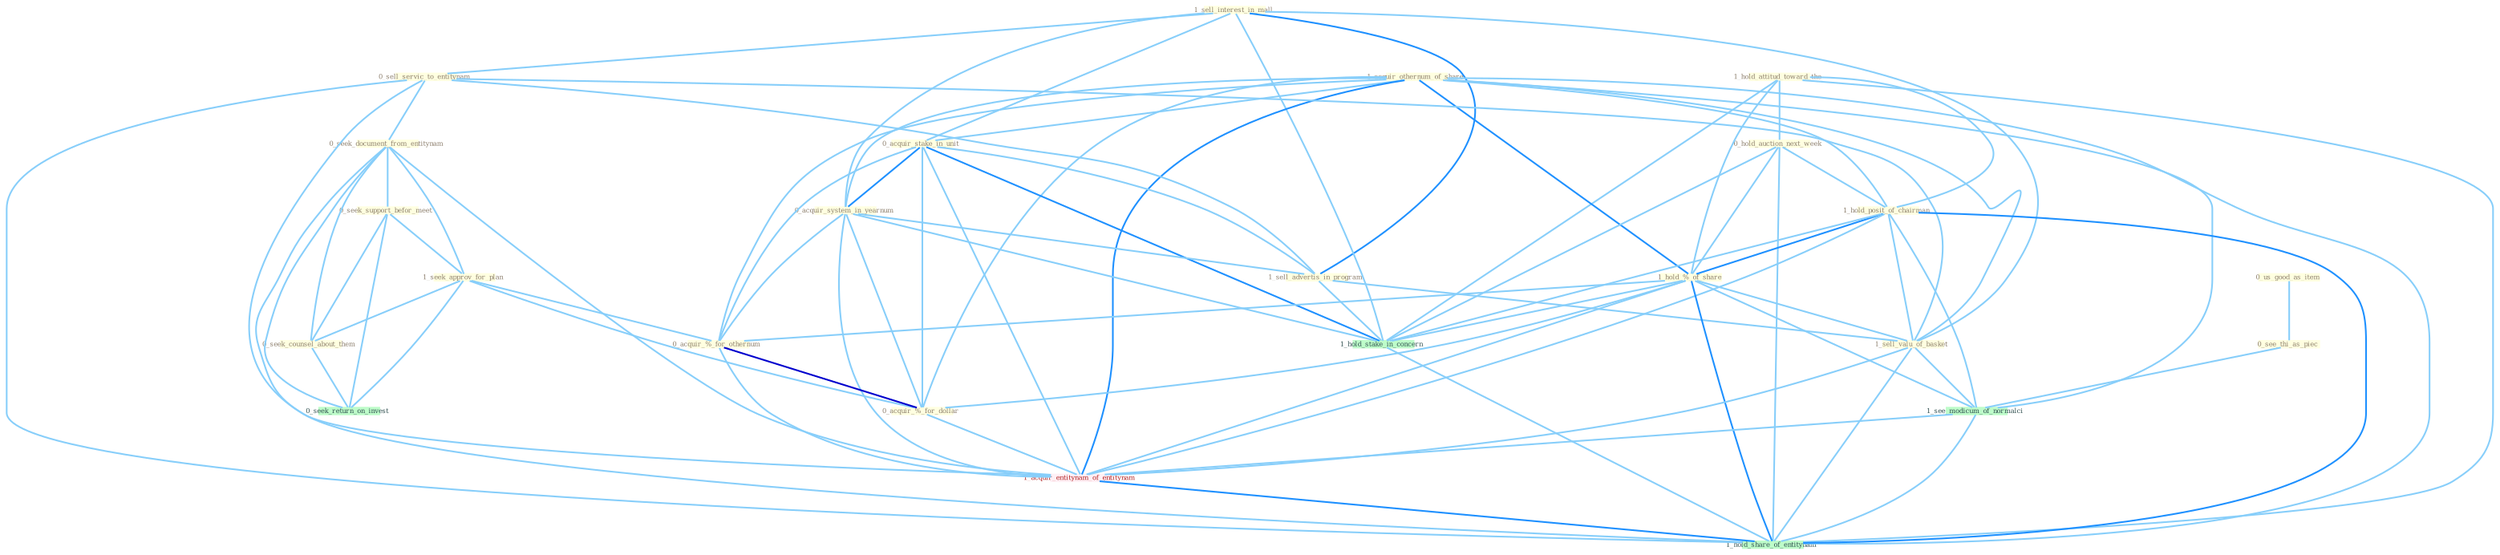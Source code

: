 Graph G{ 
    node
    [shape=polygon,style=filled,width=.5,height=.06,color="#BDFCC9",fixedsize=true,fontsize=4,
    fontcolor="#2f4f4f"];
    {node
    [color="#ffffe0", fontcolor="#8b7d6b"] "0_us_good_as_item " "1_sell_interest_in_mall " "1_hold_attitud_toward_the " "1_acquir_othernum_of_share " "0_see_thi_as_piec " "0_sell_servic_to_entitynam " "0_acquir_stake_in_unit " "0_seek_document_from_entitynam " "0_seek_support_befor_meet " "0_hold_auction_next_week " "0_acquir_system_in_yearnum " "1_seek_approv_for_plan " "1_hold_posit_of_chairman " "0_seek_counsel_about_them " "1_sell_advertis_in_program " "1_hold_%_of_share " "0_acquir_%_for_othernum " "0_acquir_%_for_dollar " "1_sell_valu_of_basket "}
{node [color="#fff0f5", fontcolor="#b22222"] "1_acquir_entitynam_of_entitynam "}
edge [color="#B0E2FF"];

	"0_us_good_as_item " -- "0_see_thi_as_piec " [w="1", color="#87cefa" ];
	"1_sell_interest_in_mall " -- "0_sell_servic_to_entitynam " [w="1", color="#87cefa" ];
	"1_sell_interest_in_mall " -- "0_acquir_stake_in_unit " [w="1", color="#87cefa" ];
	"1_sell_interest_in_mall " -- "0_acquir_system_in_yearnum " [w="1", color="#87cefa" ];
	"1_sell_interest_in_mall " -- "1_sell_advertis_in_program " [w="2", color="#1e90ff" , len=0.8];
	"1_sell_interest_in_mall " -- "1_sell_valu_of_basket " [w="1", color="#87cefa" ];
	"1_sell_interest_in_mall " -- "1_hold_stake_in_concern " [w="1", color="#87cefa" ];
	"1_hold_attitud_toward_the " -- "0_hold_auction_next_week " [w="1", color="#87cefa" ];
	"1_hold_attitud_toward_the " -- "1_hold_posit_of_chairman " [w="1", color="#87cefa" ];
	"1_hold_attitud_toward_the " -- "1_hold_%_of_share " [w="1", color="#87cefa" ];
	"1_hold_attitud_toward_the " -- "1_hold_stake_in_concern " [w="1", color="#87cefa" ];
	"1_hold_attitud_toward_the " -- "1_hold_share_of_entitynam " [w="1", color="#87cefa" ];
	"1_acquir_othernum_of_share " -- "0_acquir_stake_in_unit " [w="1", color="#87cefa" ];
	"1_acquir_othernum_of_share " -- "0_acquir_system_in_yearnum " [w="1", color="#87cefa" ];
	"1_acquir_othernum_of_share " -- "1_hold_posit_of_chairman " [w="1", color="#87cefa" ];
	"1_acquir_othernum_of_share " -- "1_hold_%_of_share " [w="2", color="#1e90ff" , len=0.8];
	"1_acquir_othernum_of_share " -- "0_acquir_%_for_othernum " [w="1", color="#87cefa" ];
	"1_acquir_othernum_of_share " -- "0_acquir_%_for_dollar " [w="1", color="#87cefa" ];
	"1_acquir_othernum_of_share " -- "1_sell_valu_of_basket " [w="1", color="#87cefa" ];
	"1_acquir_othernum_of_share " -- "1_see_modicum_of_normalci " [w="1", color="#87cefa" ];
	"1_acquir_othernum_of_share " -- "1_acquir_entitynam_of_entitynam " [w="2", color="#1e90ff" , len=0.8];
	"1_acquir_othernum_of_share " -- "1_hold_share_of_entitynam " [w="1", color="#87cefa" ];
	"0_see_thi_as_piec " -- "1_see_modicum_of_normalci " [w="1", color="#87cefa" ];
	"0_sell_servic_to_entitynam " -- "0_seek_document_from_entitynam " [w="1", color="#87cefa" ];
	"0_sell_servic_to_entitynam " -- "1_sell_advertis_in_program " [w="1", color="#87cefa" ];
	"0_sell_servic_to_entitynam " -- "1_sell_valu_of_basket " [w="1", color="#87cefa" ];
	"0_sell_servic_to_entitynam " -- "1_acquir_entitynam_of_entitynam " [w="1", color="#87cefa" ];
	"0_sell_servic_to_entitynam " -- "1_hold_share_of_entitynam " [w="1", color="#87cefa" ];
	"0_acquir_stake_in_unit " -- "0_acquir_system_in_yearnum " [w="2", color="#1e90ff" , len=0.8];
	"0_acquir_stake_in_unit " -- "1_sell_advertis_in_program " [w="1", color="#87cefa" ];
	"0_acquir_stake_in_unit " -- "0_acquir_%_for_othernum " [w="1", color="#87cefa" ];
	"0_acquir_stake_in_unit " -- "0_acquir_%_for_dollar " [w="1", color="#87cefa" ];
	"0_acquir_stake_in_unit " -- "1_hold_stake_in_concern " [w="2", color="#1e90ff" , len=0.8];
	"0_acquir_stake_in_unit " -- "1_acquir_entitynam_of_entitynam " [w="1", color="#87cefa" ];
	"0_seek_document_from_entitynam " -- "0_seek_support_befor_meet " [w="1", color="#87cefa" ];
	"0_seek_document_from_entitynam " -- "1_seek_approv_for_plan " [w="1", color="#87cefa" ];
	"0_seek_document_from_entitynam " -- "0_seek_counsel_about_them " [w="1", color="#87cefa" ];
	"0_seek_document_from_entitynam " -- "0_seek_return_on_invest " [w="1", color="#87cefa" ];
	"0_seek_document_from_entitynam " -- "1_acquir_entitynam_of_entitynam " [w="1", color="#87cefa" ];
	"0_seek_document_from_entitynam " -- "1_hold_share_of_entitynam " [w="1", color="#87cefa" ];
	"0_seek_support_befor_meet " -- "1_seek_approv_for_plan " [w="1", color="#87cefa" ];
	"0_seek_support_befor_meet " -- "0_seek_counsel_about_them " [w="1", color="#87cefa" ];
	"0_seek_support_befor_meet " -- "0_seek_return_on_invest " [w="1", color="#87cefa" ];
	"0_hold_auction_next_week " -- "1_hold_posit_of_chairman " [w="1", color="#87cefa" ];
	"0_hold_auction_next_week " -- "1_hold_%_of_share " [w="1", color="#87cefa" ];
	"0_hold_auction_next_week " -- "1_hold_stake_in_concern " [w="1", color="#87cefa" ];
	"0_hold_auction_next_week " -- "1_hold_share_of_entitynam " [w="1", color="#87cefa" ];
	"0_acquir_system_in_yearnum " -- "1_sell_advertis_in_program " [w="1", color="#87cefa" ];
	"0_acquir_system_in_yearnum " -- "0_acquir_%_for_othernum " [w="1", color="#87cefa" ];
	"0_acquir_system_in_yearnum " -- "0_acquir_%_for_dollar " [w="1", color="#87cefa" ];
	"0_acquir_system_in_yearnum " -- "1_hold_stake_in_concern " [w="1", color="#87cefa" ];
	"0_acquir_system_in_yearnum " -- "1_acquir_entitynam_of_entitynam " [w="1", color="#87cefa" ];
	"1_seek_approv_for_plan " -- "0_seek_counsel_about_them " [w="1", color="#87cefa" ];
	"1_seek_approv_for_plan " -- "0_acquir_%_for_othernum " [w="1", color="#87cefa" ];
	"1_seek_approv_for_plan " -- "0_acquir_%_for_dollar " [w="1", color="#87cefa" ];
	"1_seek_approv_for_plan " -- "0_seek_return_on_invest " [w="1", color="#87cefa" ];
	"1_hold_posit_of_chairman " -- "1_hold_%_of_share " [w="2", color="#1e90ff" , len=0.8];
	"1_hold_posit_of_chairman " -- "1_sell_valu_of_basket " [w="1", color="#87cefa" ];
	"1_hold_posit_of_chairman " -- "1_hold_stake_in_concern " [w="1", color="#87cefa" ];
	"1_hold_posit_of_chairman " -- "1_see_modicum_of_normalci " [w="1", color="#87cefa" ];
	"1_hold_posit_of_chairman " -- "1_acquir_entitynam_of_entitynam " [w="1", color="#87cefa" ];
	"1_hold_posit_of_chairman " -- "1_hold_share_of_entitynam " [w="2", color="#1e90ff" , len=0.8];
	"0_seek_counsel_about_them " -- "0_seek_return_on_invest " [w="1", color="#87cefa" ];
	"1_sell_advertis_in_program " -- "1_sell_valu_of_basket " [w="1", color="#87cefa" ];
	"1_sell_advertis_in_program " -- "1_hold_stake_in_concern " [w="1", color="#87cefa" ];
	"1_hold_%_of_share " -- "0_acquir_%_for_othernum " [w="1", color="#87cefa" ];
	"1_hold_%_of_share " -- "0_acquir_%_for_dollar " [w="1", color="#87cefa" ];
	"1_hold_%_of_share " -- "1_sell_valu_of_basket " [w="1", color="#87cefa" ];
	"1_hold_%_of_share " -- "1_hold_stake_in_concern " [w="1", color="#87cefa" ];
	"1_hold_%_of_share " -- "1_see_modicum_of_normalci " [w="1", color="#87cefa" ];
	"1_hold_%_of_share " -- "1_acquir_entitynam_of_entitynam " [w="1", color="#87cefa" ];
	"1_hold_%_of_share " -- "1_hold_share_of_entitynam " [w="2", color="#1e90ff" , len=0.8];
	"0_acquir_%_for_othernum " -- "0_acquir_%_for_dollar " [w="3", color="#0000cd" , len=0.6];
	"0_acquir_%_for_othernum " -- "1_acquir_entitynam_of_entitynam " [w="1", color="#87cefa" ];
	"0_acquir_%_for_dollar " -- "1_acquir_entitynam_of_entitynam " [w="1", color="#87cefa" ];
	"1_sell_valu_of_basket " -- "1_see_modicum_of_normalci " [w="1", color="#87cefa" ];
	"1_sell_valu_of_basket " -- "1_acquir_entitynam_of_entitynam " [w="1", color="#87cefa" ];
	"1_sell_valu_of_basket " -- "1_hold_share_of_entitynam " [w="1", color="#87cefa" ];
	"1_hold_stake_in_concern " -- "1_hold_share_of_entitynam " [w="1", color="#87cefa" ];
	"1_see_modicum_of_normalci " -- "1_acquir_entitynam_of_entitynam " [w="1", color="#87cefa" ];
	"1_see_modicum_of_normalci " -- "1_hold_share_of_entitynam " [w="1", color="#87cefa" ];
	"1_acquir_entitynam_of_entitynam " -- "1_hold_share_of_entitynam " [w="2", color="#1e90ff" , len=0.8];
}